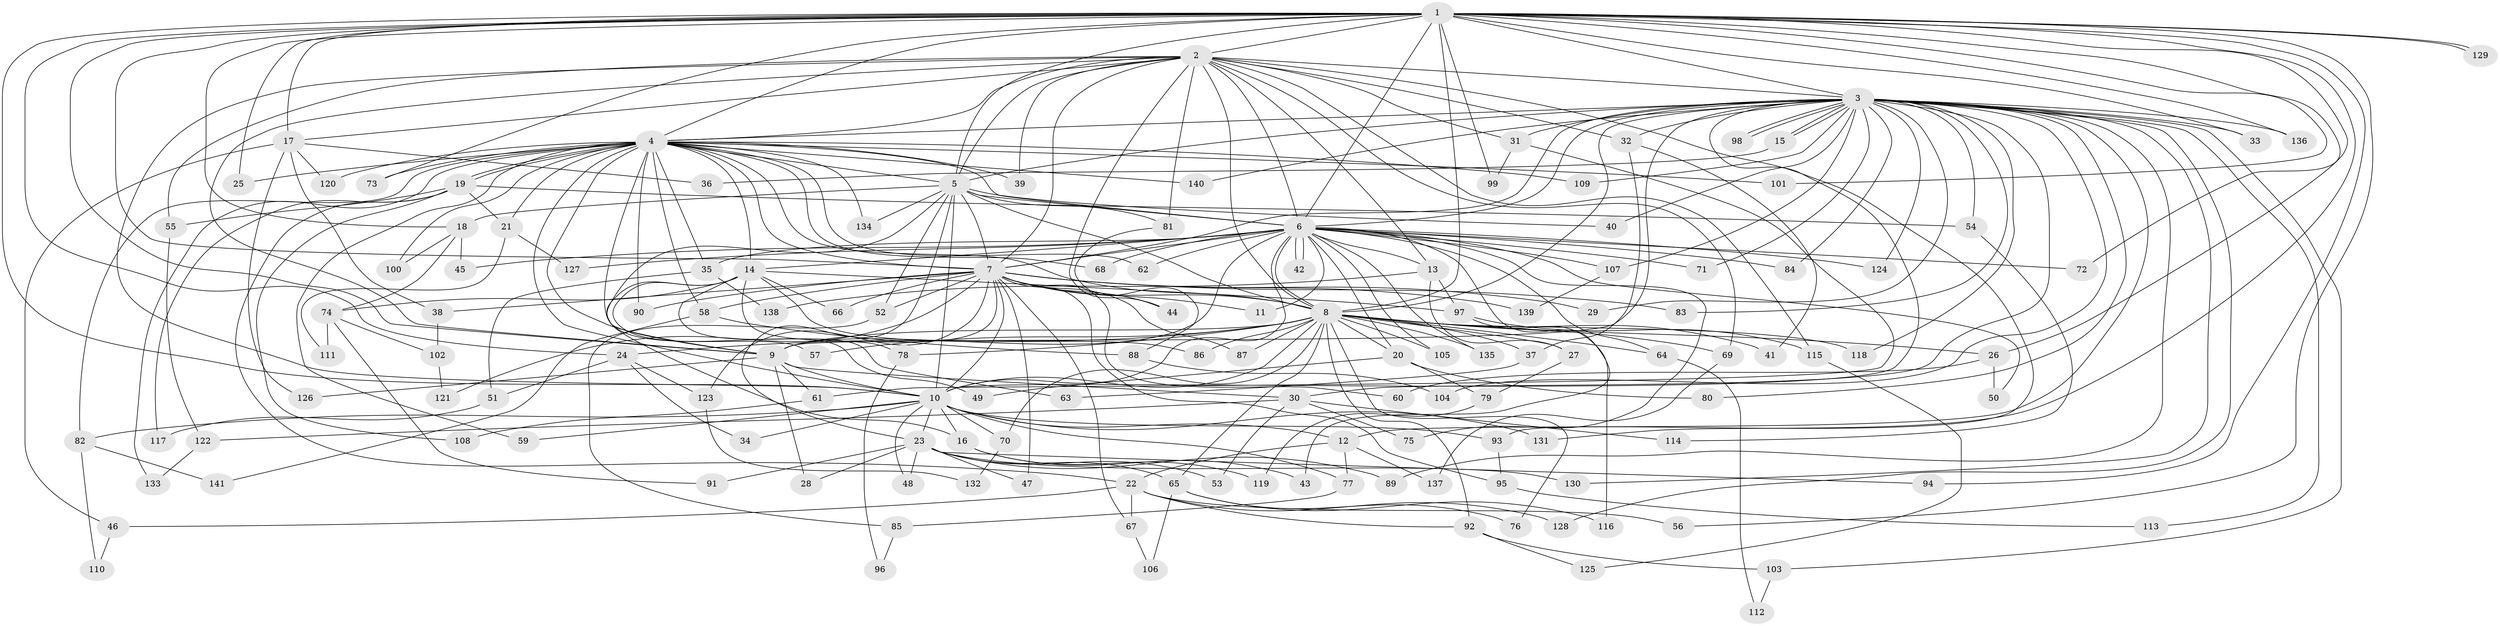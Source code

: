 // Generated by graph-tools (version 1.1) at 2025/01/03/09/25 03:01:32]
// undirected, 141 vertices, 307 edges
graph export_dot {
graph [start="1"]
  node [color=gray90,style=filled];
  1;
  2;
  3;
  4;
  5;
  6;
  7;
  8;
  9;
  10;
  11;
  12;
  13;
  14;
  15;
  16;
  17;
  18;
  19;
  20;
  21;
  22;
  23;
  24;
  25;
  26;
  27;
  28;
  29;
  30;
  31;
  32;
  33;
  34;
  35;
  36;
  37;
  38;
  39;
  40;
  41;
  42;
  43;
  44;
  45;
  46;
  47;
  48;
  49;
  50;
  51;
  52;
  53;
  54;
  55;
  56;
  57;
  58;
  59;
  60;
  61;
  62;
  63;
  64;
  65;
  66;
  67;
  68;
  69;
  70;
  71;
  72;
  73;
  74;
  75;
  76;
  77;
  78;
  79;
  80;
  81;
  82;
  83;
  84;
  85;
  86;
  87;
  88;
  89;
  90;
  91;
  92;
  93;
  94;
  95;
  96;
  97;
  98;
  99;
  100;
  101;
  102;
  103;
  104;
  105;
  106;
  107;
  108;
  109;
  110;
  111;
  112;
  113;
  114;
  115;
  116;
  117;
  118;
  119;
  120;
  121;
  122;
  123;
  124;
  125;
  126;
  127;
  128;
  129;
  130;
  131;
  132;
  133;
  134;
  135;
  136;
  137;
  138;
  139;
  140;
  141;
  1 -- 2;
  1 -- 3;
  1 -- 4;
  1 -- 5;
  1 -- 6;
  1 -- 7;
  1 -- 8;
  1 -- 9;
  1 -- 10;
  1 -- 17;
  1 -- 18;
  1 -- 24;
  1 -- 25;
  1 -- 26;
  1 -- 33;
  1 -- 56;
  1 -- 72;
  1 -- 73;
  1 -- 94;
  1 -- 99;
  1 -- 101;
  1 -- 129;
  1 -- 129;
  1 -- 131;
  1 -- 136;
  2 -- 3;
  2 -- 4;
  2 -- 5;
  2 -- 6;
  2 -- 7;
  2 -- 8;
  2 -- 9;
  2 -- 10;
  2 -- 13;
  2 -- 17;
  2 -- 31;
  2 -- 32;
  2 -- 39;
  2 -- 44;
  2 -- 55;
  2 -- 69;
  2 -- 81;
  2 -- 93;
  2 -- 115;
  3 -- 4;
  3 -- 5;
  3 -- 6;
  3 -- 7;
  3 -- 8;
  3 -- 9;
  3 -- 10;
  3 -- 12;
  3 -- 15;
  3 -- 15;
  3 -- 29;
  3 -- 30;
  3 -- 31;
  3 -- 32;
  3 -- 33;
  3 -- 40;
  3 -- 54;
  3 -- 71;
  3 -- 80;
  3 -- 83;
  3 -- 84;
  3 -- 89;
  3 -- 98;
  3 -- 98;
  3 -- 103;
  3 -- 104;
  3 -- 107;
  3 -- 109;
  3 -- 113;
  3 -- 118;
  3 -- 124;
  3 -- 128;
  3 -- 130;
  3 -- 136;
  3 -- 140;
  4 -- 5;
  4 -- 6;
  4 -- 7;
  4 -- 8;
  4 -- 9;
  4 -- 10;
  4 -- 14;
  4 -- 19;
  4 -- 19;
  4 -- 21;
  4 -- 25;
  4 -- 35;
  4 -- 39;
  4 -- 57;
  4 -- 58;
  4 -- 59;
  4 -- 62;
  4 -- 68;
  4 -- 73;
  4 -- 82;
  4 -- 90;
  4 -- 100;
  4 -- 101;
  4 -- 109;
  4 -- 120;
  4 -- 133;
  4 -- 134;
  4 -- 140;
  5 -- 6;
  5 -- 7;
  5 -- 8;
  5 -- 9;
  5 -- 10;
  5 -- 18;
  5 -- 23;
  5 -- 40;
  5 -- 52;
  5 -- 81;
  5 -- 134;
  6 -- 7;
  6 -- 8;
  6 -- 9;
  6 -- 10;
  6 -- 11;
  6 -- 13;
  6 -- 14;
  6 -- 20;
  6 -- 35;
  6 -- 42;
  6 -- 42;
  6 -- 43;
  6 -- 45;
  6 -- 50;
  6 -- 62;
  6 -- 64;
  6 -- 68;
  6 -- 71;
  6 -- 72;
  6 -- 75;
  6 -- 84;
  6 -- 105;
  6 -- 107;
  6 -- 124;
  6 -- 127;
  6 -- 135;
  7 -- 8;
  7 -- 9;
  7 -- 10;
  7 -- 11;
  7 -- 29;
  7 -- 38;
  7 -- 44;
  7 -- 47;
  7 -- 52;
  7 -- 58;
  7 -- 60;
  7 -- 66;
  7 -- 67;
  7 -- 83;
  7 -- 87;
  7 -- 90;
  7 -- 95;
  7 -- 121;
  7 -- 123;
  7 -- 139;
  8 -- 9;
  8 -- 10;
  8 -- 20;
  8 -- 24;
  8 -- 26;
  8 -- 27;
  8 -- 37;
  8 -- 41;
  8 -- 57;
  8 -- 64;
  8 -- 65;
  8 -- 69;
  8 -- 70;
  8 -- 76;
  8 -- 78;
  8 -- 86;
  8 -- 87;
  8 -- 92;
  8 -- 105;
  8 -- 118;
  8 -- 135;
  9 -- 10;
  9 -- 28;
  9 -- 30;
  9 -- 61;
  9 -- 126;
  10 -- 12;
  10 -- 16;
  10 -- 23;
  10 -- 34;
  10 -- 48;
  10 -- 59;
  10 -- 70;
  10 -- 77;
  10 -- 82;
  10 -- 93;
  10 -- 131;
  12 -- 22;
  12 -- 77;
  12 -- 137;
  13 -- 27;
  13 -- 97;
  13 -- 138;
  14 -- 16;
  14 -- 49;
  14 -- 63;
  14 -- 66;
  14 -- 74;
  14 -- 78;
  14 -- 86;
  14 -- 97;
  15 -- 36;
  16 -- 43;
  16 -- 119;
  17 -- 36;
  17 -- 38;
  17 -- 46;
  17 -- 120;
  17 -- 126;
  18 -- 45;
  18 -- 74;
  18 -- 100;
  19 -- 21;
  19 -- 22;
  19 -- 54;
  19 -- 55;
  19 -- 108;
  19 -- 117;
  20 -- 49;
  20 -- 79;
  20 -- 80;
  21 -- 111;
  21 -- 127;
  22 -- 46;
  22 -- 56;
  22 -- 67;
  22 -- 92;
  22 -- 128;
  23 -- 28;
  23 -- 47;
  23 -- 48;
  23 -- 53;
  23 -- 65;
  23 -- 89;
  23 -- 91;
  23 -- 94;
  23 -- 130;
  24 -- 34;
  24 -- 51;
  24 -- 123;
  26 -- 50;
  26 -- 60;
  27 -- 79;
  30 -- 53;
  30 -- 75;
  30 -- 114;
  30 -- 122;
  31 -- 61;
  31 -- 99;
  32 -- 37;
  32 -- 41;
  35 -- 51;
  35 -- 138;
  37 -- 63;
  38 -- 102;
  46 -- 110;
  51 -- 117;
  52 -- 85;
  54 -- 114;
  55 -- 122;
  58 -- 88;
  58 -- 141;
  61 -- 108;
  64 -- 112;
  65 -- 76;
  65 -- 106;
  65 -- 116;
  67 -- 106;
  69 -- 137;
  70 -- 132;
  74 -- 91;
  74 -- 102;
  74 -- 111;
  77 -- 85;
  78 -- 96;
  79 -- 119;
  81 -- 88;
  82 -- 110;
  82 -- 141;
  85 -- 96;
  88 -- 104;
  92 -- 103;
  92 -- 125;
  93 -- 95;
  95 -- 113;
  97 -- 115;
  97 -- 116;
  102 -- 121;
  103 -- 112;
  107 -- 139;
  115 -- 125;
  122 -- 133;
  123 -- 132;
}
